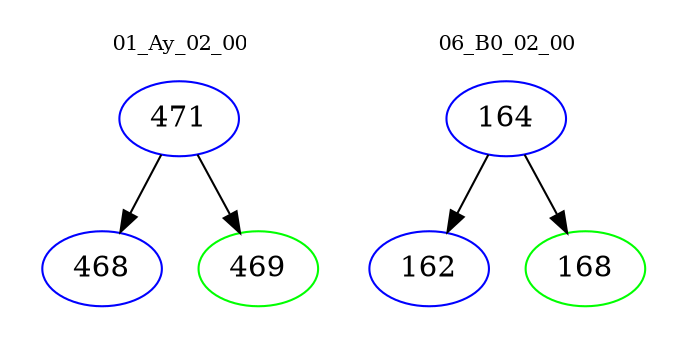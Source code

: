 digraph{
subgraph cluster_0 {
color = white
label = "01_Ay_02_00";
fontsize=10;
T0_471 [label="471", color="blue"]
T0_471 -> T0_468 [color="black"]
T0_468 [label="468", color="blue"]
T0_471 -> T0_469 [color="black"]
T0_469 [label="469", color="green"]
}
subgraph cluster_1 {
color = white
label = "06_B0_02_00";
fontsize=10;
T1_164 [label="164", color="blue"]
T1_164 -> T1_162 [color="black"]
T1_162 [label="162", color="blue"]
T1_164 -> T1_168 [color="black"]
T1_168 [label="168", color="green"]
}
}
